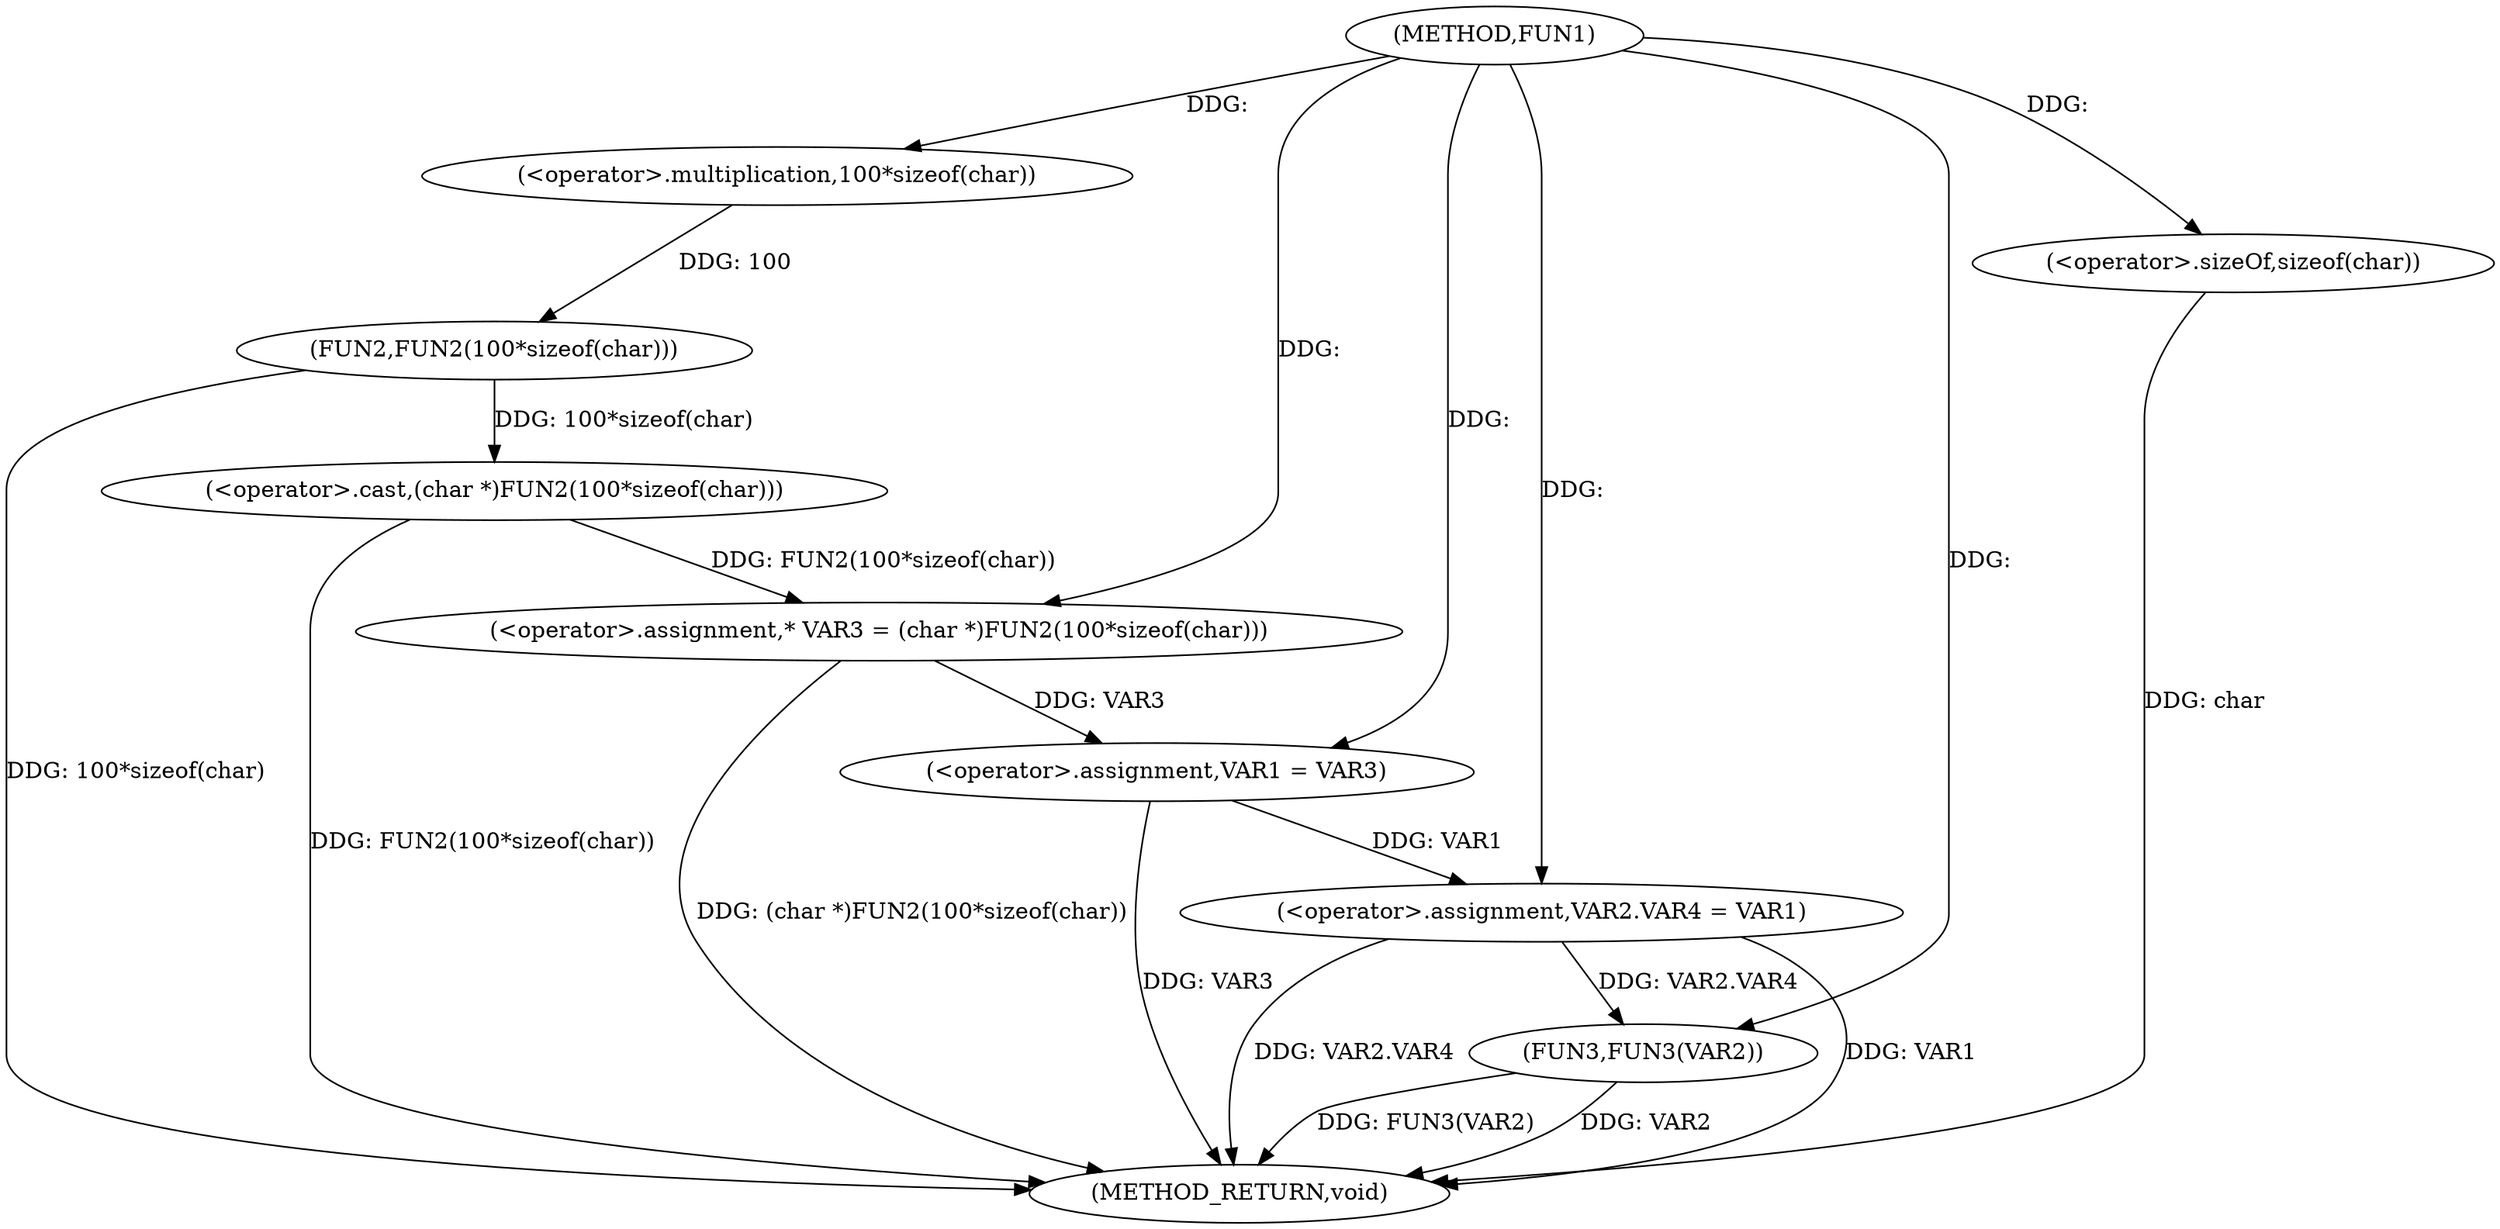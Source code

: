 digraph FUN1 {  
"1000100" [label = "(METHOD,FUN1)" ]
"1000124" [label = "(METHOD_RETURN,void)" ]
"1000105" [label = "(<operator>.assignment,* VAR3 = (char *)FUN2(100*sizeof(char)))" ]
"1000107" [label = "(<operator>.cast,(char *)FUN2(100*sizeof(char)))" ]
"1000109" [label = "(FUN2,FUN2(100*sizeof(char)))" ]
"1000110" [label = "(<operator>.multiplication,100*sizeof(char))" ]
"1000112" [label = "(<operator>.sizeOf,sizeof(char))" ]
"1000114" [label = "(<operator>.assignment,VAR1 = VAR3)" ]
"1000117" [label = "(<operator>.assignment,VAR2.VAR4 = VAR1)" ]
"1000122" [label = "(FUN3,FUN3(VAR2))" ]
  "1000105" -> "1000124"  [ label = "DDG: (char *)FUN2(100*sizeof(char))"] 
  "1000122" -> "1000124"  [ label = "DDG: VAR2"] 
  "1000117" -> "1000124"  [ label = "DDG: VAR1"] 
  "1000117" -> "1000124"  [ label = "DDG: VAR2.VAR4"] 
  "1000122" -> "1000124"  [ label = "DDG: FUN3(VAR2)"] 
  "1000114" -> "1000124"  [ label = "DDG: VAR3"] 
  "1000107" -> "1000124"  [ label = "DDG: FUN2(100*sizeof(char))"] 
  "1000112" -> "1000124"  [ label = "DDG: char"] 
  "1000109" -> "1000124"  [ label = "DDG: 100*sizeof(char)"] 
  "1000107" -> "1000105"  [ label = "DDG: FUN2(100*sizeof(char))"] 
  "1000100" -> "1000105"  [ label = "DDG: "] 
  "1000109" -> "1000107"  [ label = "DDG: 100*sizeof(char)"] 
  "1000110" -> "1000109"  [ label = "DDG: 100"] 
  "1000100" -> "1000110"  [ label = "DDG: "] 
  "1000100" -> "1000112"  [ label = "DDG: "] 
  "1000105" -> "1000114"  [ label = "DDG: VAR3"] 
  "1000100" -> "1000114"  [ label = "DDG: "] 
  "1000114" -> "1000117"  [ label = "DDG: VAR1"] 
  "1000100" -> "1000117"  [ label = "DDG: "] 
  "1000117" -> "1000122"  [ label = "DDG: VAR2.VAR4"] 
  "1000100" -> "1000122"  [ label = "DDG: "] 
}
